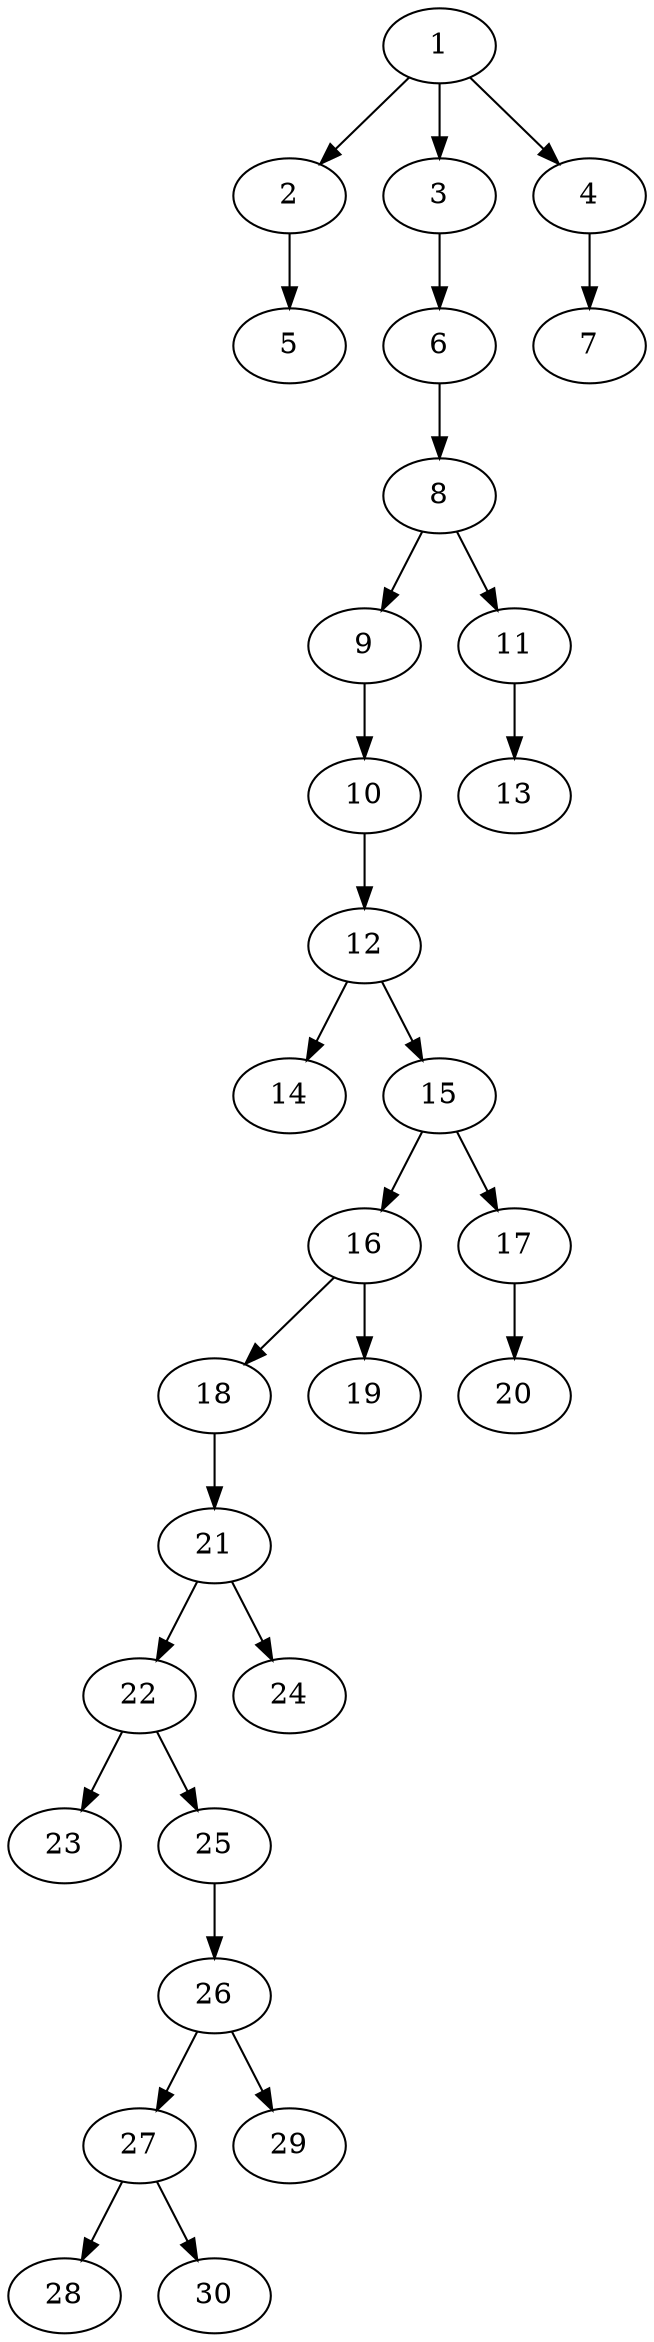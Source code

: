 // DAG automatically generated by daggen at Wed Apr 12 12:23:15 2017
// ./daggen --dot -n 30 --jump=3 --fat=0.2 --regularity=0.2 --density=0.4 
digraph G {
  1 [size="642359538652", alpha="0.06"]
  1 -> 2 [size ="536870912"]
  1 -> 3 [size ="536870912"]
  1 -> 4 [size ="536870912"]
  2 [size="28991029248", alpha="0.01"]
  2 -> 5 [size ="75497472"]
  3 [size="5029615946", alpha="0.19"]
  3 -> 6 [size ="134217728"]
  4 [size="13008652772", alpha="0.10"]
  4 -> 7 [size ="209715200"]
  5 [size="885431736020", alpha="0.17"]
  6 [size="244929949732", alpha="0.01"]
  6 -> 8 [size ="536870912"]
  7 [size="68719476736", alpha="0.13"]
  8 [size="4085463858", alpha="0.02"]
  8 -> 9 [size ="209715200"]
  8 -> 11 [size ="209715200"]
  9 [size="514578164388", alpha="0.20"]
  9 -> 10 [size ="679477248"]
  10 [size="13820171228", alpha="0.02"]
  10 -> 12 [size ="679477248"]
  11 [size="745575633816", alpha="0.02"]
  11 -> 13 [size ="536870912"]
  12 [size="30283356044", alpha="0.10"]
  12 -> 14 [size ="536870912"]
  12 -> 15 [size ="536870912"]
  13 [size="726317329295", alpha="0.11"]
  14 [size="28328022762", alpha="0.01"]
  15 [size="231928233984", alpha="0.19"]
  15 -> 16 [size ="301989888"]
  15 -> 17 [size ="301989888"]
  16 [size="25199793135", alpha="0.15"]
  16 -> 18 [size ="679477248"]
  16 -> 19 [size ="679477248"]
  17 [size="28731989547", alpha="0.15"]
  17 -> 20 [size ="838860800"]
  18 [size="549755813888", alpha="0.09"]
  18 -> 21 [size ="536870912"]
  19 [size="23039255948", alpha="0.08"]
  20 [size="7299296372", alpha="0.12"]
  21 [size="549755813888", alpha="0.09"]
  21 -> 22 [size ="536870912"]
  21 -> 24 [size ="536870912"]
  22 [size="34576453340", alpha="0.13"]
  22 -> 23 [size ="33554432"]
  22 -> 25 [size ="33554432"]
  23 [size="3661142244", alpha="0.05"]
  24 [size="631255478412", alpha="0.12"]
  25 [size="28991029248", alpha="0.16"]
  25 -> 26 [size ="75497472"]
  26 [size="121644670067", alpha="0.03"]
  26 -> 27 [size ="301989888"]
  26 -> 29 [size ="301989888"]
  27 [size="8589934592", alpha="0.14"]
  27 -> 28 [size ="33554432"]
  27 -> 30 [size ="33554432"]
  28 [size="782757789696", alpha="0.11"]
  29 [size="431370684576", alpha="0.17"]
  30 [size="1146606093", alpha="0.09"]
}
